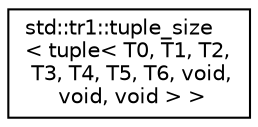 digraph "类继承关系图"
{
  edge [fontname="Helvetica",fontsize="10",labelfontname="Helvetica",labelfontsize="10"];
  node [fontname="Helvetica",fontsize="10",shape=record];
  rankdir="LR";
  Node0 [label="std::tr1::tuple_size\l\< tuple\< T0, T1, T2,\l T3, T4, T5, T6, void,\l void, void \> \>",height=0.2,width=0.4,color="black", fillcolor="white", style="filled",URL="$structstd_1_1tr1_1_1tuple__size_3_01tuple_3_01_t0_00_01_t1_00_01_t2_00_01_t3_00_01_t4_00_01_t5_05460ac2757f5cce6072a40c3735075b2.html"];
}
